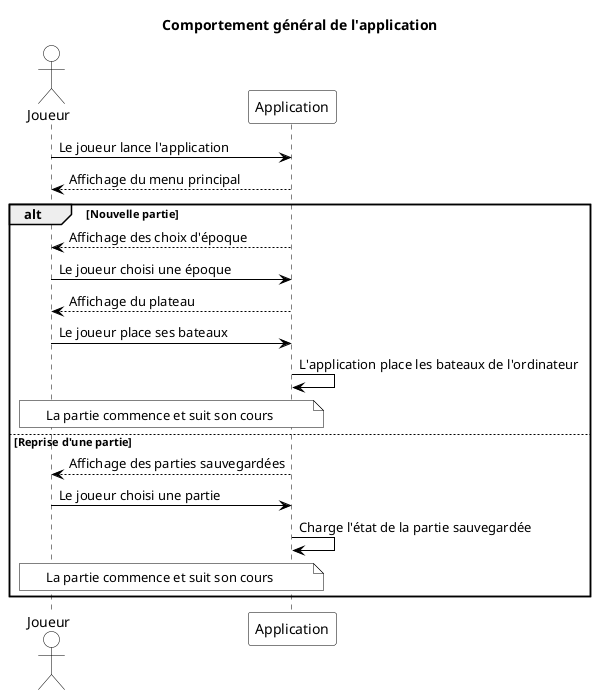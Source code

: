 @startuml

skinparam NoteBackgroundColor White
skinparam NoteBorderColor Black

skinparam sequence {
    ArrowColor Black
    ActorBorderColor Black
    LifeLineBorderColor Black
    LifeLineBackgroundColor White
    
    ParticipantBorderColor Black
    ParticipantBackgroundColor White
    
    ParticipantFontColor Black
    
    ActorBackgroundColor White
    ActorFontColor Black
    
}

title Comportement général de l'application

actor Joueur
participant Application

Joueur -> Application : Le joueur lance l'application
Application --> Joueur : Affichage du menu principal

alt Nouvelle partie

    Application --> Joueur : Affichage des choix d'époque

    Joueur -> Application : Le joueur choisi une époque

    Application --> Joueur : Affichage du plateau

    Joueur -> Application : Le joueur place ses bateaux

    Application -> Application : L'application place les bateaux de l'ordinateur

    note over Joueur, Application
        La partie commence et suit son cours    
    end note

else Reprise d'une partie

    Application --> Joueur : Affichage des parties sauvegardées

    Joueur -> Application : Le joueur choisi une partie

    Application -> Application : Charge l'état de la partie sauvegardée

    note over Joueur, Application
        La partie commence et suit son cours    
    end note

end



@enduml

